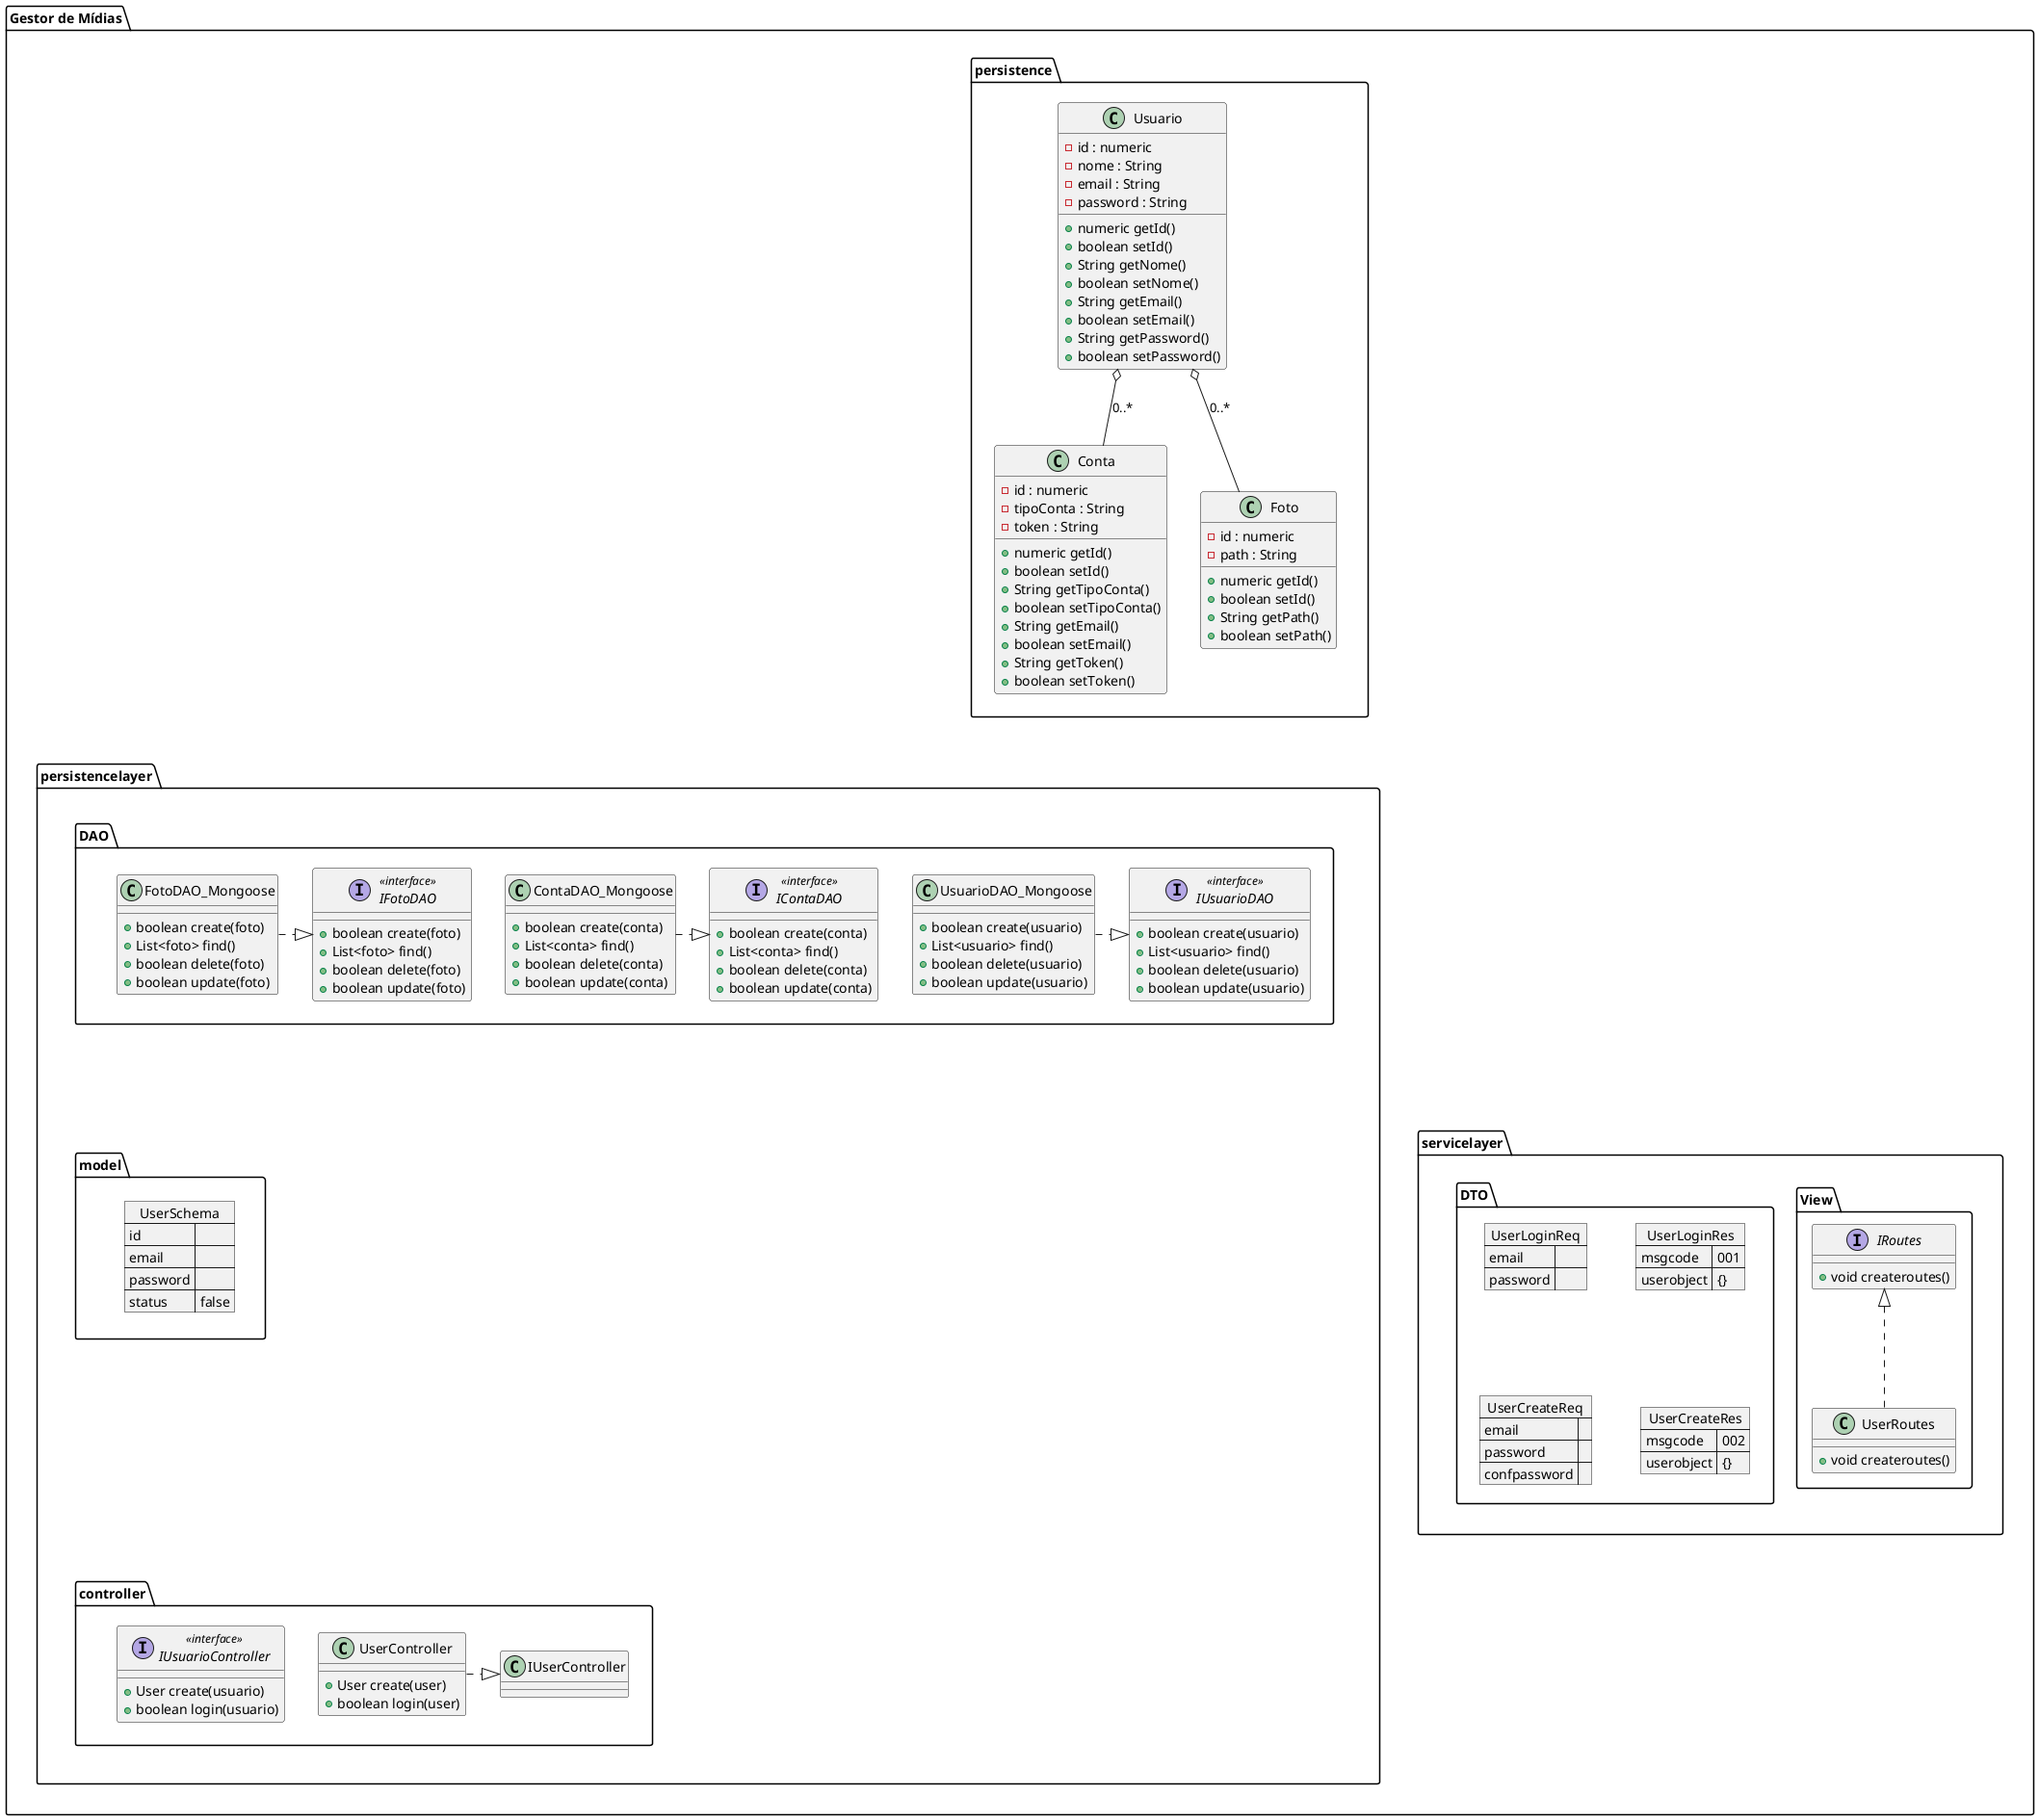 @startuml
allow_mixing

package "Gestor de Mídias" {
    package "persistence"{
        class Usuario {
             - id : numeric
             - nome : String
             - email : String
             - password : String
             + numeric getId()
             + boolean setId()
             + String getNome()
             + boolean setNome()
             + String getEmail()
             + boolean setEmail()
             + String getPassword()
             + boolean setPassword()
             }

        class Conta {
             - id : numeric
             - tipoConta : String
             - token : String
             + numeric getId()
             + boolean setId()
             + String getTipoConta()
             + boolean setTipoConta()
             + String getEmail()
             + boolean setEmail()
             + String getToken()
             + boolean setToken()
             }
        class Foto {
                - id : numeric
                - path : String
                + numeric getId()
                + boolean setId()
                + String getPath()
                + boolean setPath()
                
        }
        Usuario o-- Conta : 0..*
        Usuario o-- Foto : 0..*
        
    }
    package "persistencelayer"{
        package "DAO"{
            class UsuarioDAO_Mongoose {

                 + boolean create(usuario)
                 + List<usuario> find()
                 + boolean delete(usuario)
                 + boolean update(usuario)
                   }
            interface IUsuarioDAO <<interface>> {
                 + boolean create(usuario)
                 + List<usuario> find()
                 + boolean delete(usuario)
                 + boolean update(usuario) 
                  }
            IUsuarioDAO <|..left UsuarioDAO_Mongoose
            
            interface IContaDAO <<interface>> {
                 + boolean create(conta)
                 + List<conta> find()
                 + boolean delete(conta)
                 + boolean update(conta) 
                  }
            class ContaDAO_Mongoose {
                + boolean create(conta)
                + List<conta> find()
                + boolean delete(conta)
                + boolean update(conta) 
                    }
            IContaDAO <|..left ContaDAO_Mongoose
            
            interface IFotoDAO <<interface>> {
                 + boolean create(foto)
                 + List<foto> find()
                 + boolean delete(foto)
                 + boolean update(foto) 
                  }
            class FotoDAO_Mongoose {
                    + boolean create(foto)
                    + List<foto> find()
                    + boolean delete(foto)
                    + boolean update(foto) 
                    }
            IFotoDAO <|..left FotoDAO_Mongoose
            
        }
       
        package "controller"{
       
           interface IUsuarioController <<interface>> {
                 + User create(usuario)
                 + boolean login(usuario)
                  }
            class UserController{
                  + User create(user)
                  + boolean login(user)
                  }
          IUserController <|..left UserController        
        }
        package "model"{
            json "UserSchema" as userschema {
                "id"  : "",
                "email" : "",
                "password": "",
                "status" : "false"
            }
        }
    }
    package "servicelayer" {
        package "View"{
            interface IRoutes {
                +void createroutes()
            }
            class UserRoutes {
                +void createroutes()
            }
            IRoutes <|.. UserRoutes
        }
        package "DTO"{
            json "UserLoginReq" as userloginreq {
                "email" : "",
                "password": ""
            }
            json "UserLoginRes" as userloginres {
                "msgcode" : "001",
                "userobject": "{}"
            }
            json "UserCreateReq" as usercreatereq{
                "email" : "",
                "password": "",
                "confpassword": ""
            }
            json "UserCreateRes" as usercreateres{
                "msgcode" : "002",
                "userobject": "{}"
            }

        }

    }

}

persistence -[hidden]--> persistencelayer
persistencelayer -[hidden]--> servicelayer

DAO -[hidden]--> model
model -[hidden]--> controller


''View -[hidden]--> DTO

@enduml